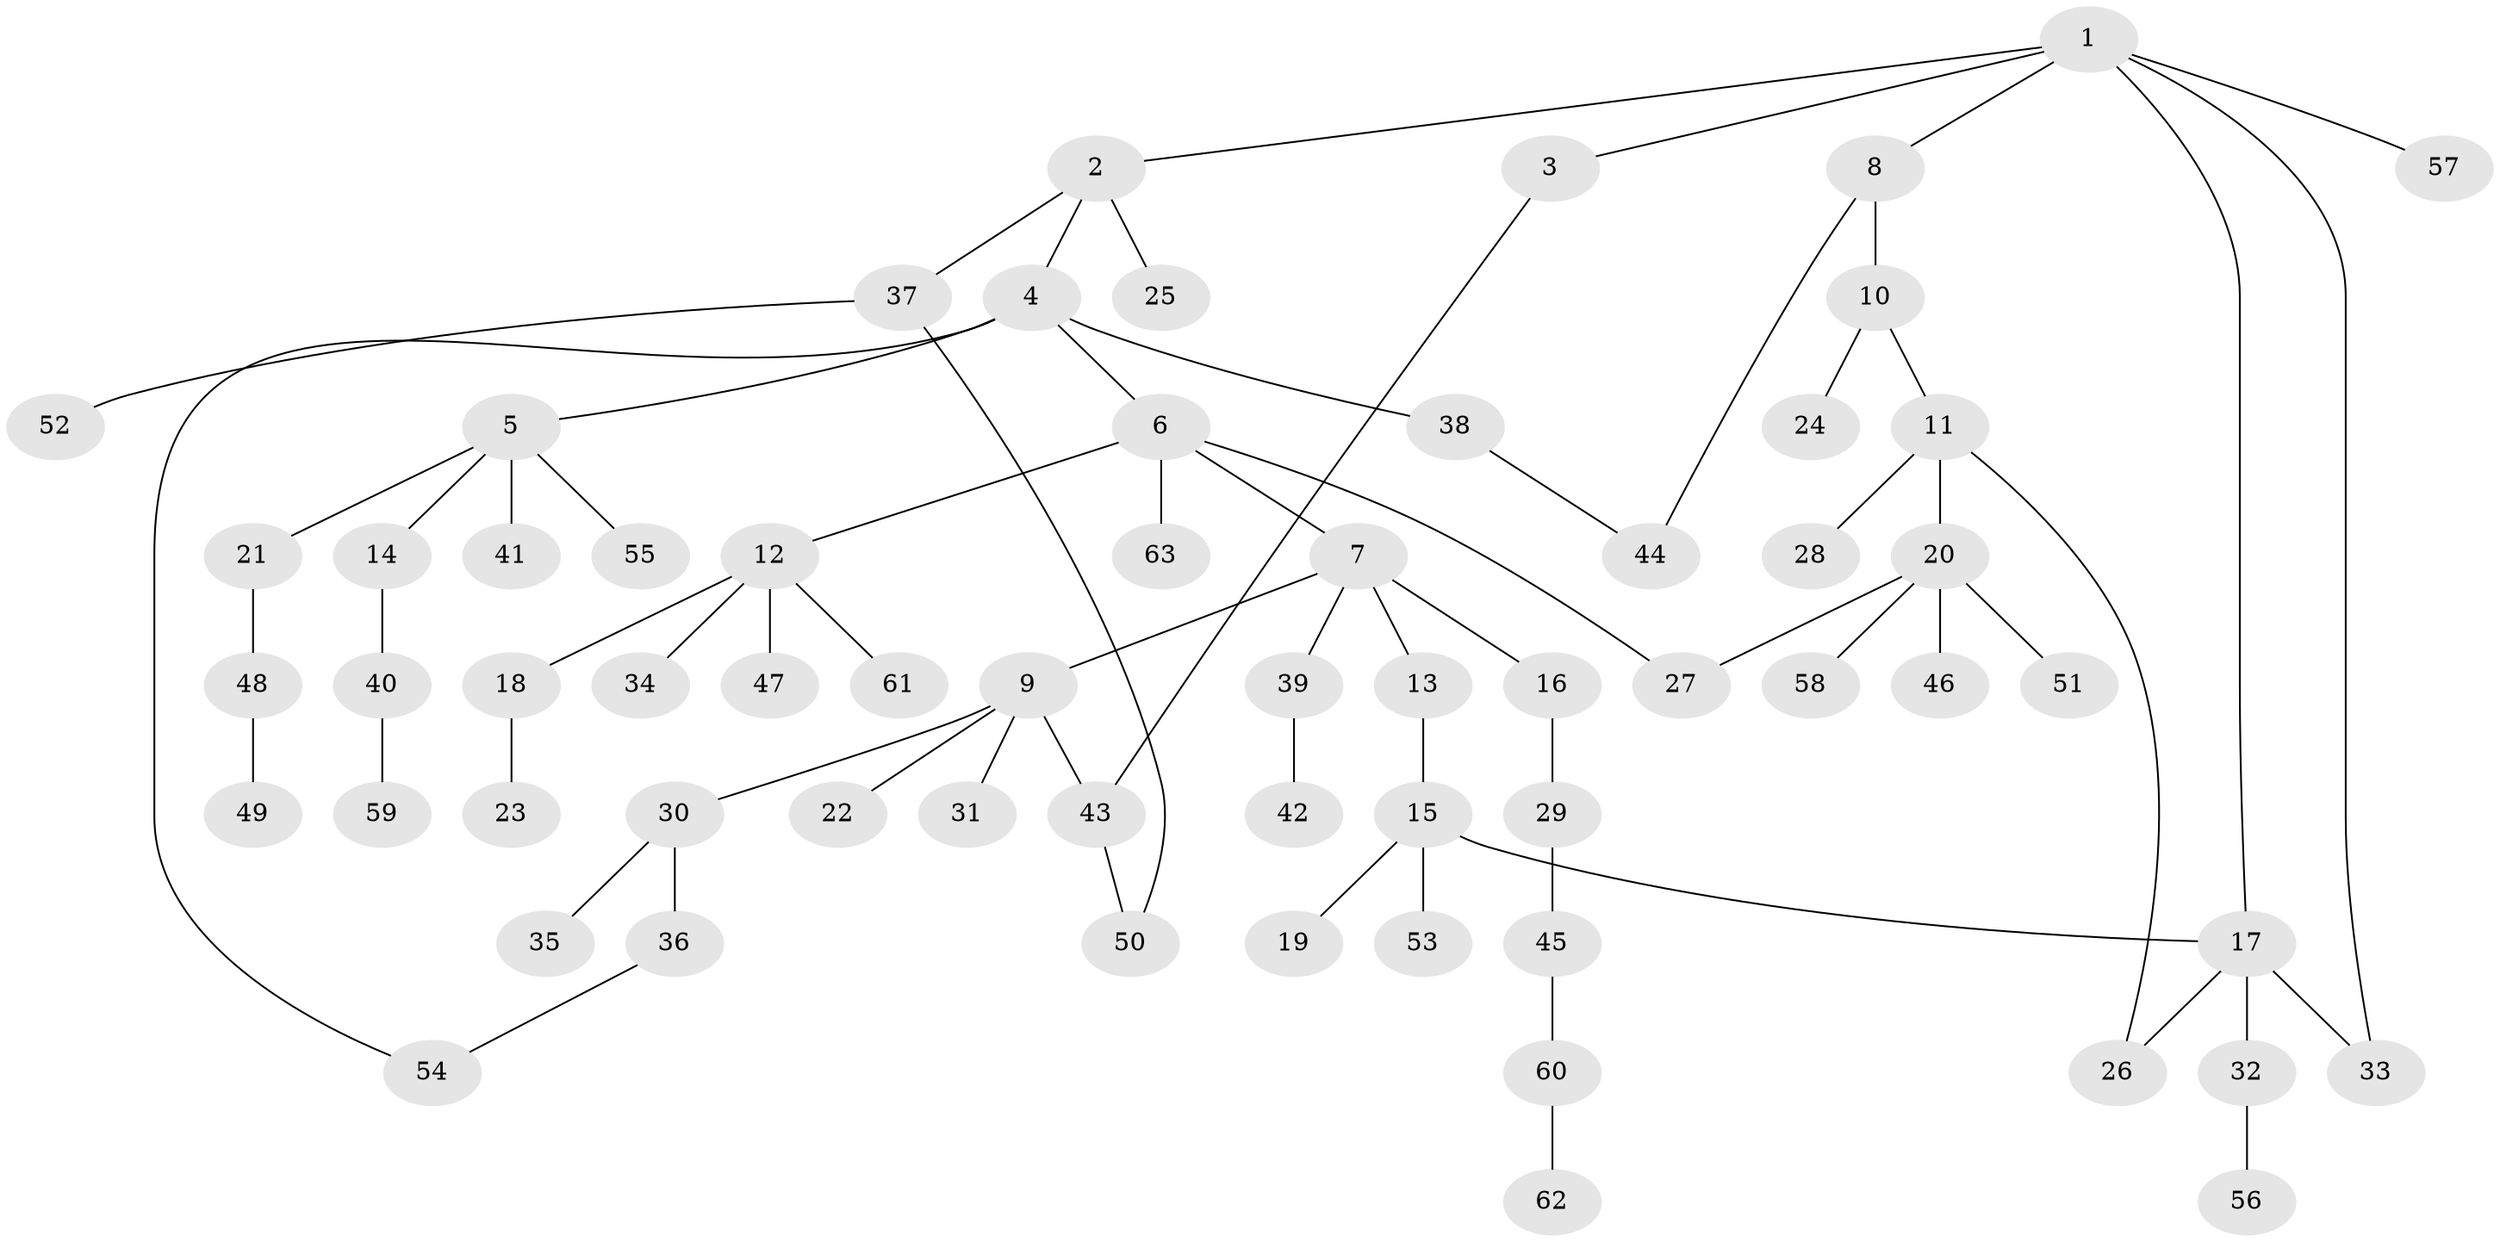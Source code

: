 // coarse degree distribution, {4: 0.14705882352941177, 3: 0.14705882352941177, 2: 0.38235294117647056, 5: 0.058823529411764705, 1: 0.2647058823529412}
// Generated by graph-tools (version 1.1) at 2025/48/03/04/25 22:48:46]
// undirected, 63 vertices, 70 edges
graph export_dot {
  node [color=gray90,style=filled];
  1;
  2;
  3;
  4;
  5;
  6;
  7;
  8;
  9;
  10;
  11;
  12;
  13;
  14;
  15;
  16;
  17;
  18;
  19;
  20;
  21;
  22;
  23;
  24;
  25;
  26;
  27;
  28;
  29;
  30;
  31;
  32;
  33;
  34;
  35;
  36;
  37;
  38;
  39;
  40;
  41;
  42;
  43;
  44;
  45;
  46;
  47;
  48;
  49;
  50;
  51;
  52;
  53;
  54;
  55;
  56;
  57;
  58;
  59;
  60;
  61;
  62;
  63;
  1 -- 2;
  1 -- 3;
  1 -- 8;
  1 -- 17;
  1 -- 33;
  1 -- 57;
  2 -- 4;
  2 -- 25;
  2 -- 37;
  3 -- 43;
  4 -- 5;
  4 -- 6;
  4 -- 38;
  4 -- 54;
  5 -- 14;
  5 -- 21;
  5 -- 41;
  5 -- 55;
  6 -- 7;
  6 -- 12;
  6 -- 27;
  6 -- 63;
  7 -- 9;
  7 -- 13;
  7 -- 16;
  7 -- 39;
  8 -- 10;
  8 -- 44;
  9 -- 22;
  9 -- 30;
  9 -- 31;
  9 -- 43;
  10 -- 11;
  10 -- 24;
  11 -- 20;
  11 -- 26;
  11 -- 28;
  12 -- 18;
  12 -- 34;
  12 -- 47;
  12 -- 61;
  13 -- 15;
  14 -- 40;
  15 -- 19;
  15 -- 53;
  15 -- 17;
  16 -- 29;
  17 -- 32;
  17 -- 33;
  17 -- 26;
  18 -- 23;
  20 -- 46;
  20 -- 51;
  20 -- 58;
  20 -- 27;
  21 -- 48;
  29 -- 45;
  30 -- 35;
  30 -- 36;
  32 -- 56;
  36 -- 54;
  37 -- 52;
  37 -- 50;
  38 -- 44;
  39 -- 42;
  40 -- 59;
  43 -- 50;
  45 -- 60;
  48 -- 49;
  60 -- 62;
}
